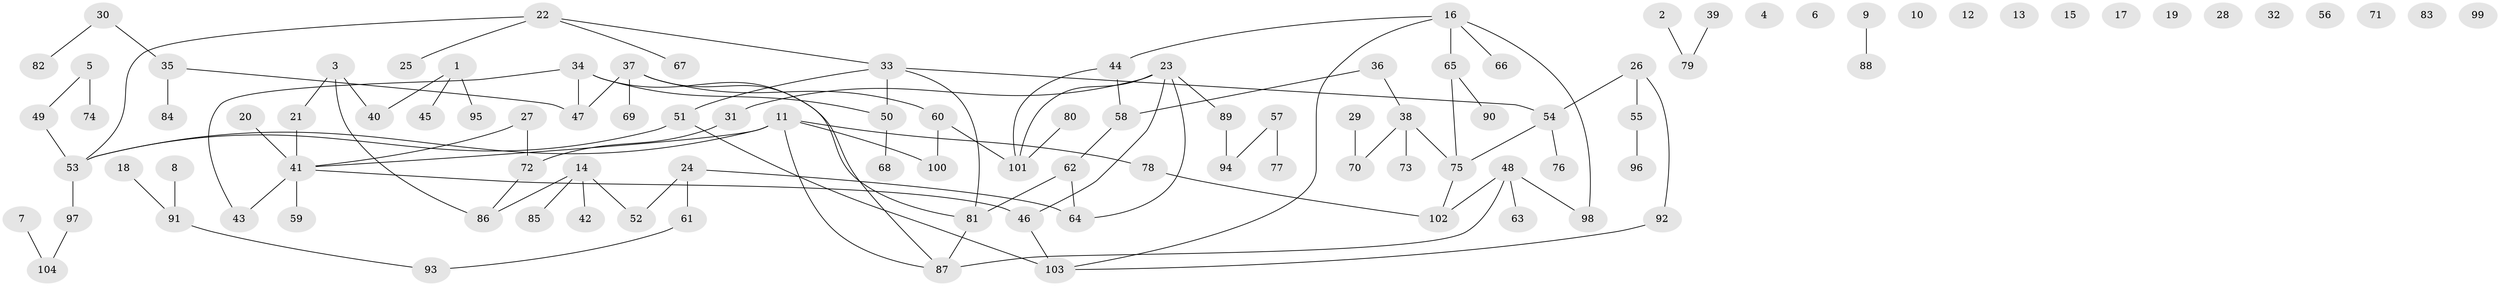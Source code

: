// Generated by graph-tools (version 1.1) at 2025/49/03/09/25 03:49:04]
// undirected, 104 vertices, 107 edges
graph export_dot {
graph [start="1"]
  node [color=gray90,style=filled];
  1;
  2;
  3;
  4;
  5;
  6;
  7;
  8;
  9;
  10;
  11;
  12;
  13;
  14;
  15;
  16;
  17;
  18;
  19;
  20;
  21;
  22;
  23;
  24;
  25;
  26;
  27;
  28;
  29;
  30;
  31;
  32;
  33;
  34;
  35;
  36;
  37;
  38;
  39;
  40;
  41;
  42;
  43;
  44;
  45;
  46;
  47;
  48;
  49;
  50;
  51;
  52;
  53;
  54;
  55;
  56;
  57;
  58;
  59;
  60;
  61;
  62;
  63;
  64;
  65;
  66;
  67;
  68;
  69;
  70;
  71;
  72;
  73;
  74;
  75;
  76;
  77;
  78;
  79;
  80;
  81;
  82;
  83;
  84;
  85;
  86;
  87;
  88;
  89;
  90;
  91;
  92;
  93;
  94;
  95;
  96;
  97;
  98;
  99;
  100;
  101;
  102;
  103;
  104;
  1 -- 40;
  1 -- 45;
  1 -- 95;
  2 -- 79;
  3 -- 21;
  3 -- 40;
  3 -- 86;
  5 -- 49;
  5 -- 74;
  7 -- 104;
  8 -- 91;
  9 -- 88;
  11 -- 41;
  11 -- 53;
  11 -- 78;
  11 -- 87;
  11 -- 100;
  14 -- 42;
  14 -- 52;
  14 -- 85;
  14 -- 86;
  16 -- 44;
  16 -- 65;
  16 -- 66;
  16 -- 98;
  16 -- 103;
  18 -- 91;
  20 -- 41;
  21 -- 41;
  22 -- 25;
  22 -- 33;
  22 -- 53;
  22 -- 67;
  23 -- 31;
  23 -- 46;
  23 -- 64;
  23 -- 89;
  23 -- 101;
  24 -- 52;
  24 -- 61;
  24 -- 64;
  26 -- 54;
  26 -- 55;
  26 -- 92;
  27 -- 41;
  27 -- 72;
  29 -- 70;
  30 -- 35;
  30 -- 82;
  31 -- 72;
  33 -- 50;
  33 -- 51;
  33 -- 54;
  33 -- 81;
  34 -- 43;
  34 -- 47;
  34 -- 50;
  34 -- 81;
  35 -- 47;
  35 -- 84;
  36 -- 38;
  36 -- 58;
  37 -- 47;
  37 -- 60;
  37 -- 69;
  37 -- 87;
  38 -- 70;
  38 -- 73;
  38 -- 75;
  39 -- 79;
  41 -- 43;
  41 -- 46;
  41 -- 59;
  44 -- 58;
  44 -- 101;
  46 -- 103;
  48 -- 63;
  48 -- 87;
  48 -- 98;
  48 -- 102;
  49 -- 53;
  50 -- 68;
  51 -- 53;
  51 -- 103;
  53 -- 97;
  54 -- 75;
  54 -- 76;
  55 -- 96;
  57 -- 77;
  57 -- 94;
  58 -- 62;
  60 -- 100;
  60 -- 101;
  61 -- 93;
  62 -- 64;
  62 -- 81;
  65 -- 75;
  65 -- 90;
  72 -- 86;
  75 -- 102;
  78 -- 102;
  80 -- 101;
  81 -- 87;
  89 -- 94;
  91 -- 93;
  92 -- 103;
  97 -- 104;
}
